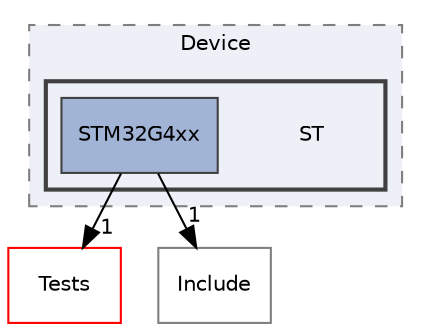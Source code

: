 digraph "Drivers/CMSIS/Device/ST"
{
 // LATEX_PDF_SIZE
  edge [fontname="Helvetica",fontsize="10",labelfontname="Helvetica",labelfontsize="10"];
  node [fontname="Helvetica",fontsize="10",shape=record];
  compound=true
  subgraph clusterdir_d21952a90114fc86c250d1e94e45c8f9 {
    graph [ bgcolor="#edf0f7", pencolor="grey50", style="filled,dashed,", label="Device", fontname="Helvetica", fontsize="10", URL="dir_d21952a90114fc86c250d1e94e45c8f9.html"]
  subgraph clusterdir_ea9cefa8af0ea91d7388c22d57deabc7 {
    graph [ bgcolor="#edf0f7", pencolor="grey25", style="filled,bold,", label="", fontname="Helvetica", fontsize="10", URL="dir_ea9cefa8af0ea91d7388c22d57deabc7.html"]
    dir_ea9cefa8af0ea91d7388c22d57deabc7 [shape=plaintext, label="ST"];
  dir_315a2922275f4465af7d1db580e9514c [shape=box, label="STM32G4xx", style="filled,", fillcolor="#a2b4d6", color="grey25", URL="dir_315a2922275f4465af7d1db580e9514c.html"];
  }
  }
  dir_33c78a012c8d08979f57a54a07694c46 [shape=box, label="Tests", style="", fillcolor="#edf0f7", color="red", URL="dir_33c78a012c8d08979f57a54a07694c46.html"];
  dir_5d6a8c3e4e61116f4938be35d8adfd18 [shape=box, label="Include", style="", fillcolor="#edf0f7", color="grey50", URL="dir_5d6a8c3e4e61116f4938be35d8adfd18.html"];
  dir_315a2922275f4465af7d1db580e9514c->dir_33c78a012c8d08979f57a54a07694c46 [headlabel="1", labeldistance=1.5 headhref="dir_000034_000040.html"];
  dir_315a2922275f4465af7d1db580e9514c->dir_5d6a8c3e4e61116f4938be35d8adfd18 [headlabel="1", labeldistance=1.5 headhref="dir_000034_000018.html"];
}
